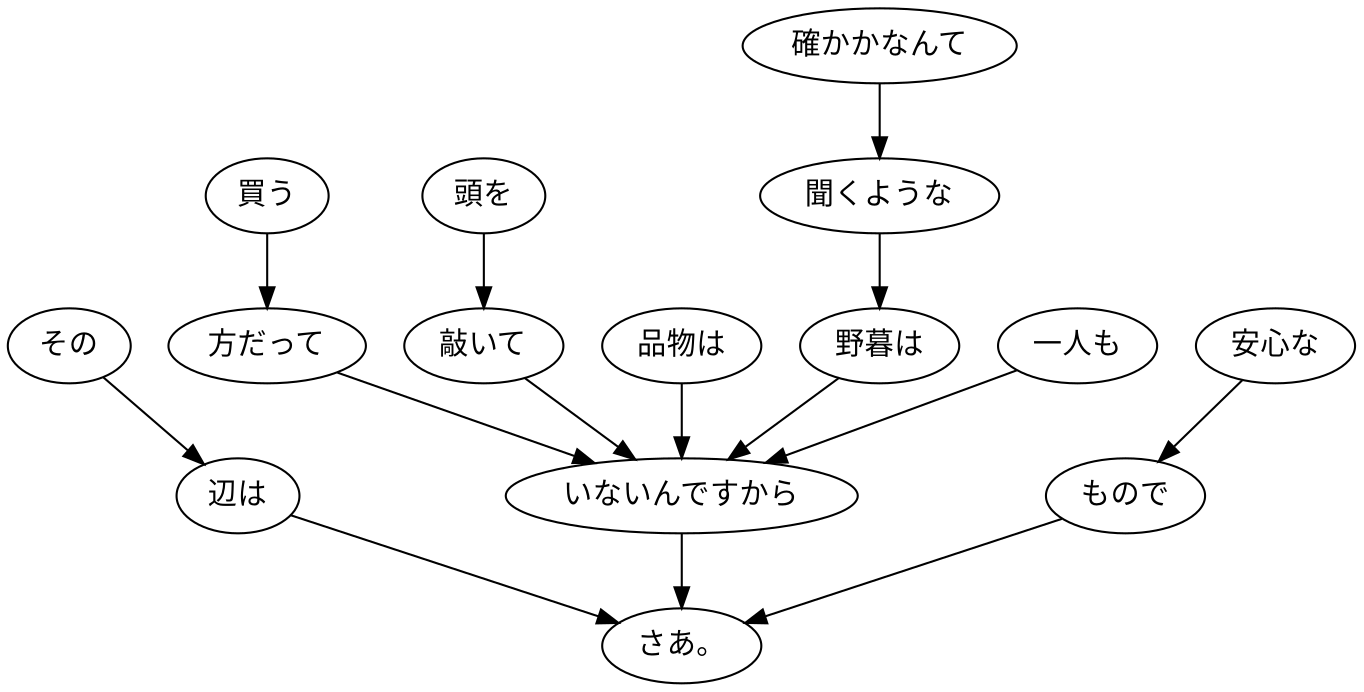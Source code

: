digraph graph3712 {
	node0 [label="買う"];
	node1 [label="方だって"];
	node2 [label="頭を"];
	node3 [label="敲いて"];
	node4 [label="品物は"];
	node5 [label="確かかなんて"];
	node6 [label="聞くような"];
	node7 [label="野暮は"];
	node8 [label="一人も"];
	node9 [label="いないんですから"];
	node10 [label="その"];
	node11 [label="辺は"];
	node12 [label="安心な"];
	node13 [label="もので"];
	node14 [label="さあ。"];
	node0 -> node1;
	node1 -> node9;
	node2 -> node3;
	node3 -> node9;
	node4 -> node9;
	node5 -> node6;
	node6 -> node7;
	node7 -> node9;
	node8 -> node9;
	node9 -> node14;
	node10 -> node11;
	node11 -> node14;
	node12 -> node13;
	node13 -> node14;
}
